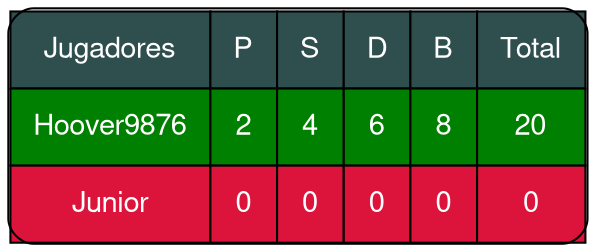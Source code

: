 
digraph html {
  node [fontname="Helvetica,Arial,sans-serif", fontcolor="white"]
  abc [shape = none, margin = 0, label=<
<TABLE BORDER = "1" CELLBORDER = "1" CELLSPACING="0" CELLPADDING="10" style='rounded'>
<TR>
	<TD BGCOLOR="DarkSlateGray">Jugadores</TD>
	<TD BGCOLOR="DarkSlateGray">P</TD>
	<TD BGCOLOR="DarkSlateGray">S</TD>
	<TD BGCOLOR="DarkSlateGray">D</TD>
	<TD BGCOLOR="DarkSlateGray">B</TD>
	<TD BGCOLOR="DarkSlateGray">Total</TD>
</TR>

<TR>
    <TD BGCOLOR="#008000">Hoover9876</TD>
    <TD BGCOLOR="#008000">2</TD>
    <TD BGCOLOR="#008000">4</TD>
    <TD BGCOLOR="#008000">6</TD>
    <TD BGCOLOR="#008000">8</TD>
    <TD BGCOLOR="#008000">20</TD>
</TR>

<TR>
    <TD BGCOLOR="Crimson">Junior</TD>
    <TD BGCOLOR="Crimson">0</TD>
    <TD BGCOLOR="Crimson">0</TD>
    <TD BGCOLOR="Crimson">0</TD>
    <TD BGCOLOR="Crimson">0</TD>
    <TD BGCOLOR="Crimson">0</TD>
</TR>
</TABLE>>];

}
